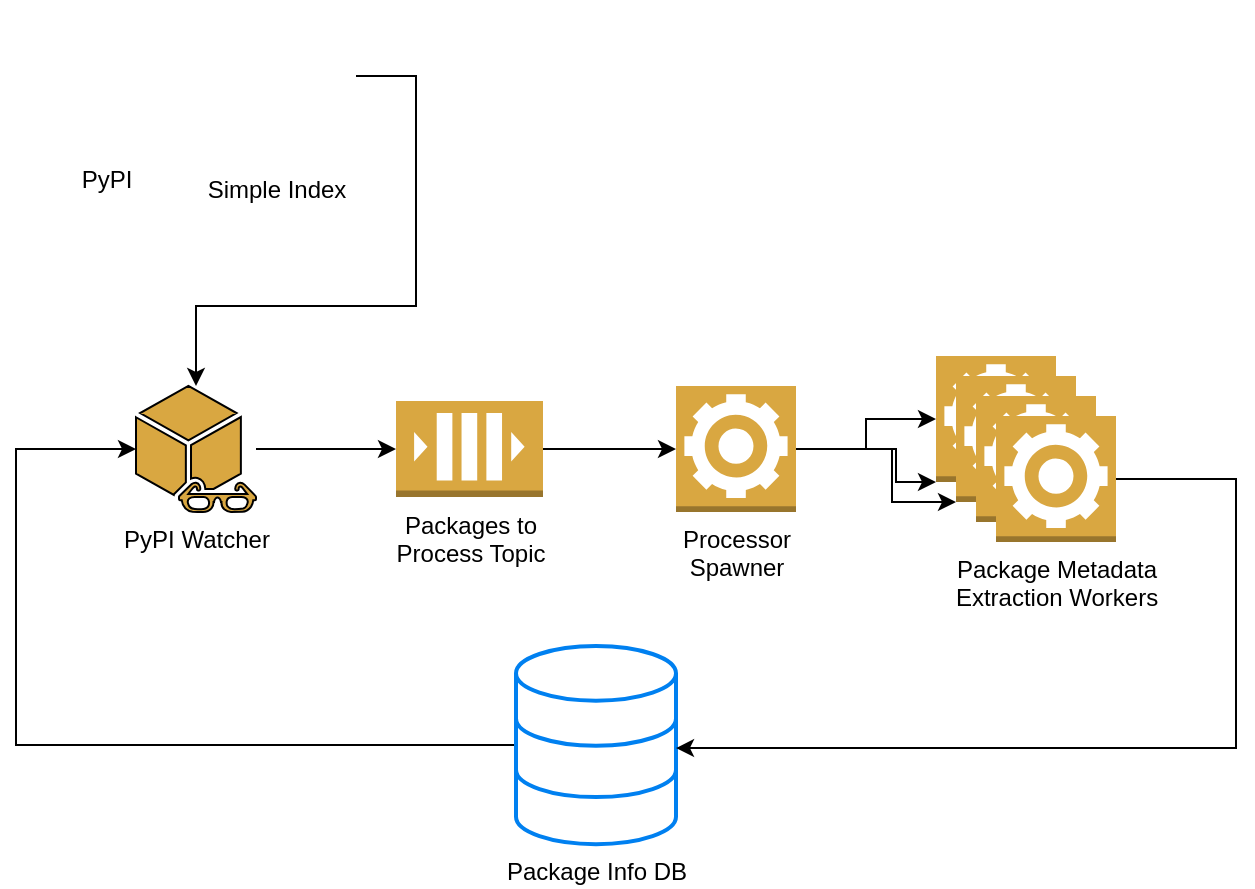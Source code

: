 <mxfile version="15.0.3" type="device"><diagram id="66nfW6ozw9I9Bxa7SNvy" name="Page-1"><mxGraphModel dx="1390" dy="793" grid="1" gridSize="10" guides="1" tooltips="1" connect="1" arrows="1" fold="1" page="1" pageScale="1" pageWidth="850" pageHeight="1100" math="0" shadow="0"><root><mxCell id="0"/><mxCell id="1" parent="0"/><mxCell id="5LehQvlcjB0sh8hMiWEy-1" value="&lt;div&gt;PyPI&lt;/div&gt;" style="shape=image;html=1;verticalAlign=top;verticalLabelPosition=bottom;labelBackgroundColor=#ffffff;imageAspect=0;aspect=fixed;image=https://cdn4.iconfinder.com/data/icons/logos-brands-5/24/pypi-128.png" parent="1" vertex="1"><mxGeometry x="60" y="52.5" width="70" height="70" as="geometry"/></mxCell><mxCell id="5LehQvlcjB0sh8hMiWEy-5" style="edgeStyle=orthogonalEdgeStyle;rounded=0;orthogonalLoop=1;jettySize=auto;html=1;" parent="1" source="5LehQvlcjB0sh8hMiWEy-2" target="5LehQvlcjB0sh8hMiWEy-4" edge="1"><mxGeometry relative="1" as="geometry"><Array as="points"><mxPoint x="250" y="85"/><mxPoint x="250" y="200"/><mxPoint x="140" y="200"/></Array></mxGeometry></mxCell><UserObject label="Simple Index" link="https://pypi.org/simple/" id="5LehQvlcjB0sh8hMiWEy-2"><mxCell style="shape=image;html=1;verticalAlign=top;verticalLabelPosition=bottom;labelBackgroundColor=#ffffff;imageAspect=0;aspect=fixed;image=https://cdn0.iconfinder.com/data/icons/simple-line-48px/48/index-128.png" parent="1" vertex="1"><mxGeometry x="140" y="47.5" width="80" height="80" as="geometry"/></mxCell></UserObject><mxCell id="5LehQvlcjB0sh8hMiWEy-10" style="edgeStyle=orthogonalEdgeStyle;rounded=0;orthogonalLoop=1;jettySize=auto;html=1;" parent="1" source="5LehQvlcjB0sh8hMiWEy-4" target="5LehQvlcjB0sh8hMiWEy-9" edge="1"><mxGeometry relative="1" as="geometry"/></mxCell><mxCell id="5LehQvlcjB0sh8hMiWEy-4" value="&lt;div&gt;PyPI Watcher&lt;/div&gt;" style="pointerEvents=1;shadow=0;dashed=0;html=1;strokeColor=#000000;fillColor=#D9A741;labelPosition=center;verticalLabelPosition=bottom;verticalAlign=top;outlineConnect=0;align=center;shape=mxgraph.office.communications.watcher_node;fontFamily=Helvetica;fontSize=12;fontColor=#000000;" parent="1" vertex="1"><mxGeometry x="110" y="240" width="60" height="63" as="geometry"/></mxCell><mxCell id="5LehQvlcjB0sh8hMiWEy-7" style="edgeStyle=orthogonalEdgeStyle;rounded=0;orthogonalLoop=1;jettySize=auto;html=1;entryX=0;entryY=0.5;entryDx=0;entryDy=0;entryPerimeter=0;" parent="1" source="5LehQvlcjB0sh8hMiWEy-6" target="5LehQvlcjB0sh8hMiWEy-4" edge="1"><mxGeometry relative="1" as="geometry"><Array as="points"><mxPoint x="50" y="420"/><mxPoint x="50" y="272"/></Array></mxGeometry></mxCell><mxCell id="5LehQvlcjB0sh8hMiWEy-6" value="Package Info DB" style="html=1;verticalLabelPosition=bottom;align=center;labelBackgroundColor=#ffffff;verticalAlign=top;strokeWidth=2;strokeColor=#0080F0;shadow=0;dashed=0;shape=mxgraph.ios7.icons.data;" parent="1" vertex="1"><mxGeometry x="300" y="370" width="80" height="99.1" as="geometry"/></mxCell><mxCell id="yOcSmSOskmKLwqore0VK-1" style="edgeStyle=orthogonalEdgeStyle;rounded=0;orthogonalLoop=1;jettySize=auto;html=1;entryX=0;entryY=0.5;entryDx=0;entryDy=0;entryPerimeter=0;" edge="1" parent="1" source="5LehQvlcjB0sh8hMiWEy-9" target="yOcSmSOskmKLwqore0VK-9"><mxGeometry relative="1" as="geometry"><mxPoint x="400" y="271.5" as="targetPoint"/></mxGeometry></mxCell><mxCell id="5LehQvlcjB0sh8hMiWEy-9" value="Packages to&lt;br&gt;Process Topic" style="outlineConnect=0;dashed=0;verticalLabelPosition=bottom;verticalAlign=top;align=center;html=1;shape=mxgraph.aws3.queue;fillColor=#D9A741;gradientColor=none;" parent="1" vertex="1"><mxGeometry x="240" y="247.5" width="73.5" height="48" as="geometry"/></mxCell><mxCell id="yOcSmSOskmKLwqore0VK-19" style="edgeStyle=orthogonalEdgeStyle;rounded=0;orthogonalLoop=1;jettySize=auto;html=1;entryX=0;entryY=0.5;entryDx=0;entryDy=0;entryPerimeter=0;" edge="1" parent="1" source="yOcSmSOskmKLwqore0VK-9" target="yOcSmSOskmKLwqore0VK-12"><mxGeometry relative="1" as="geometry"/></mxCell><mxCell id="yOcSmSOskmKLwqore0VK-21" style="edgeStyle=orthogonalEdgeStyle;rounded=0;orthogonalLoop=1;jettySize=auto;html=1;entryX=0;entryY=1;entryDx=0;entryDy=0;entryPerimeter=0;" edge="1" parent="1" source="yOcSmSOskmKLwqore0VK-9" target="yOcSmSOskmKLwqore0VK-13"><mxGeometry relative="1" as="geometry"><Array as="points"><mxPoint x="488" y="272"/><mxPoint x="488" y="298"/></Array></mxGeometry></mxCell><mxCell id="yOcSmSOskmKLwqore0VK-22" style="edgeStyle=orthogonalEdgeStyle;rounded=0;orthogonalLoop=1;jettySize=auto;html=1;entryX=0;entryY=1;entryDx=0;entryDy=0;entryPerimeter=0;" edge="1" parent="1" source="yOcSmSOskmKLwqore0VK-9" target="yOcSmSOskmKLwqore0VK-12"><mxGeometry relative="1" as="geometry"><Array as="points"><mxPoint x="490" y="272"/><mxPoint x="490" y="288"/></Array></mxGeometry></mxCell><mxCell id="yOcSmSOskmKLwqore0VK-9" value="Processor&lt;br&gt;Spawner" style="outlineConnect=0;dashed=0;verticalLabelPosition=bottom;verticalAlign=top;align=center;html=1;shape=mxgraph.aws3.worker;fillColor=#D9A741;gradientColor=none;" vertex="1" parent="1"><mxGeometry x="380" y="240" width="60" height="63" as="geometry"/></mxCell><mxCell id="yOcSmSOskmKLwqore0VK-12" value="" style="outlineConnect=0;dashed=0;verticalLabelPosition=bottom;verticalAlign=top;align=center;html=1;shape=mxgraph.aws3.worker;fillColor=#D9A741;gradientColor=none;" vertex="1" parent="1"><mxGeometry x="510" y="225" width="60" height="63" as="geometry"/></mxCell><mxCell id="yOcSmSOskmKLwqore0VK-13" value="" style="outlineConnect=0;dashed=0;verticalLabelPosition=bottom;verticalAlign=top;align=center;html=1;shape=mxgraph.aws3.worker;fillColor=#D9A741;gradientColor=none;" vertex="1" parent="1"><mxGeometry x="520" y="235" width="60" height="63" as="geometry"/></mxCell><mxCell id="yOcSmSOskmKLwqore0VK-14" value="" style="outlineConnect=0;dashed=0;verticalLabelPosition=bottom;verticalAlign=top;align=center;html=1;shape=mxgraph.aws3.worker;fillColor=#D9A741;gradientColor=none;" vertex="1" parent="1"><mxGeometry x="530" y="245" width="60" height="63" as="geometry"/></mxCell><mxCell id="yOcSmSOskmKLwqore0VK-20" style="edgeStyle=orthogonalEdgeStyle;rounded=0;orthogonalLoop=1;jettySize=auto;html=1;entryX=1;entryY=0.515;entryDx=0;entryDy=0;entryPerimeter=0;" edge="1" parent="1" source="yOcSmSOskmKLwqore0VK-15" target="5LehQvlcjB0sh8hMiWEy-6"><mxGeometry relative="1" as="geometry"><Array as="points"><mxPoint x="660" y="287"/><mxPoint x="660" y="421"/></Array></mxGeometry></mxCell><mxCell id="yOcSmSOskmKLwqore0VK-15" value="Package Metadata&lt;br&gt;Extraction Workers" style="outlineConnect=0;dashed=0;verticalLabelPosition=bottom;verticalAlign=top;align=center;html=1;shape=mxgraph.aws3.worker;fillColor=#D9A741;gradientColor=none;" vertex="1" parent="1"><mxGeometry x="540" y="255" width="60" height="63" as="geometry"/></mxCell></root></mxGraphModel></diagram></mxfile>